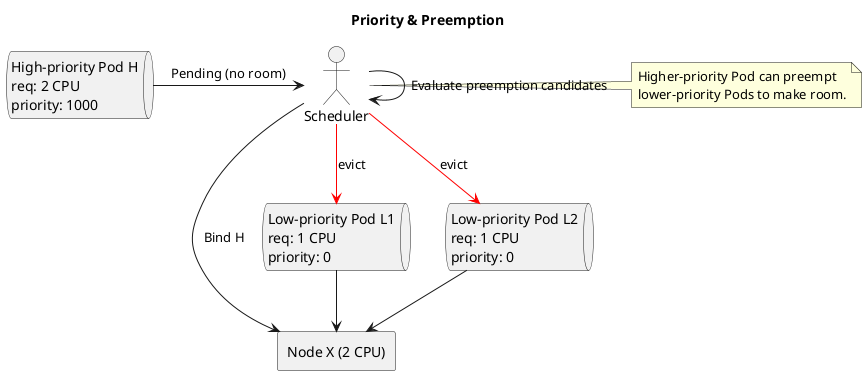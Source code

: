 @startuml
title Priority & Preemption
actor Scheduler
rectangle "Node X (2 CPU)" as NodeX
queue "Low-priority Pod L1\nreq: 1 CPU\npriority: 0" as L1
queue "Low-priority Pod L2\nreq: 1 CPU\npriority: 0" as L2
queue "High-priority Pod H\nreq: 2 CPU\npriority: 1000" as H

L1 -down-> NodeX
L2 -down-> NodeX
H -> Scheduler : Pending (no room)
Scheduler -> Scheduler : Evaluate preemption candidates
Scheduler -[#red]-> L1 : evict
Scheduler -[#red]-> L2 : evict
Scheduler -> NodeX : Bind H
note right of Scheduler
Higher-priority Pod can preempt
lower-priority Pods to make room.
end note
@enduml
